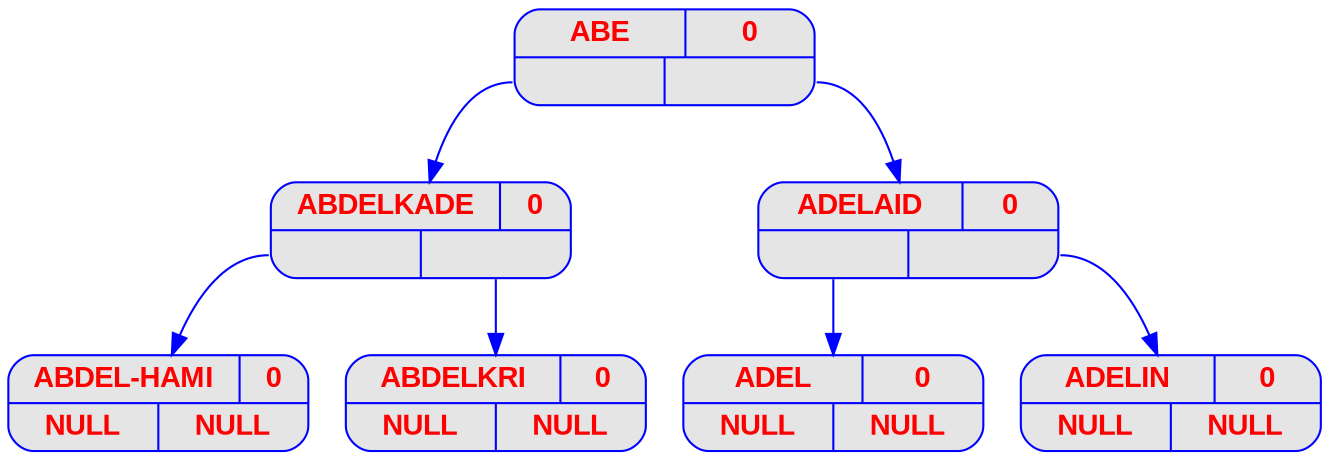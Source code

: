 digraph prenoms {
	node [
		fontname  = "Arial bold" 
		fontsize  = "14"
		fontcolor = "red"
		style     = "rounded, filled"
		shape     = "record"
		fillcolor = "grey90"
		color     = "blue"
		width     = "2"
	]

	edge [
		color     = "blue"
	]

	"ABE" [label = "{{<c> ABE | <b> 0} | { <g> | <d>}}"];
	"ABE":g -> "ABDELKADE";
	"ABDELKADE" [label = "{{<c> ABDELKADE | <b> 0} | { <g> | <d>}}"];
	"ABDELKADE":g -> "ABDEL-HAMI";
	"ABDEL-HAMI" [label = "{{<c> ABDEL-HAMI | <b> 0} | { <g> | <d>}}"];
	"ABDEL-HAMI" [label = "{{<c> ABDEL-HAMI | <b> 0} | { <g> NULL | <d> NULL}}"];
	"ABDELKADE":d -> "ABDELKRI";
	"ABDELKRI" [label = "{{<c> ABDELKRI | <b> 0} | { <g> | <d>}}"];
	"ABDELKRI" [label = "{{<c> ABDELKRI | <b> 0} | { <g> NULL | <d> NULL}}"];
	"ABE":d -> "ADELAID";
	"ADELAID" [label = "{{<c> ADELAID | <b> 0} | { <g> | <d>}}"];
	"ADELAID":g -> "ADEL";
	"ADEL" [label = "{{<c> ADEL | <b> 0} | { <g> | <d>}}"];
	"ADEL" [label = "{{<c> ADEL | <b> 0} | { <g> NULL | <d> NULL}}"];
	"ADELAID":d -> "ADELIN";
	"ADELIN" [label = "{{<c> ADELIN | <b> 0} | { <g> | <d>}}"];
	"ADELIN" [label = "{{<c> ADELIN | <b> 0} | { <g> NULL | <d> NULL}}"];
}
